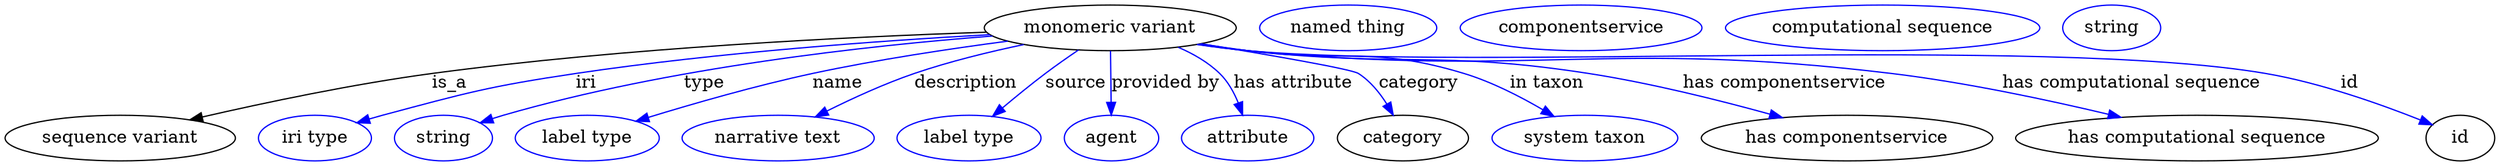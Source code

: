 digraph {
	graph [bb="0,0,1952.3,123"];
	node [label="\N"];
	"monomeric variant"	[height=0.5,
		label="monomeric variant",
		pos="868.34,105",
		width=2.7442];
	"sequence variant"	[height=0.5,
		pos="90.342,18",
		width=2.5095];
	"monomeric variant" -> "sequence variant"	[label=is_a,
		lp="349.34,61.5",
		pos="e,144.96,32.364 771.18,101.58 664.04,97.987 486.76,89.327 335.34,69 273.55,60.706 203.99,45.983 154.82,34.654"];
	iri	[color=blue,
		height=0.5,
		label="iri type",
		pos="243.34,18",
		width=1.2277];
	"monomeric variant" -> iri	[color=blue,
		label=iri,
		lp="456.34,61.5",
		pos="e,276.62,29.991 773.68,99.687 688.29,94.949 559.41,85.69 448.34,69 380.41,58.792 363.73,53.665 297.34,36 293.76,35.047 290.06,34.005 \
286.36,32.922",
		style=solid];
	type	[color=blue,
		height=0.5,
		label=string,
		pos="344.34,18",
		width=1.0652];
	"monomeric variant" -> type	[color=blue,
		label=type,
		lp="549.34,61.5",
		pos="e,372.98,30.023 775.72,98.543 678.41,91.026 521.68,73.835 391.34,36 388.44,35.156 385.45,34.227 382.46,33.251",
		style=solid];
	name	[color=blue,
		height=0.5,
		label="label type",
		pos="457.34,18",
		width=1.5707];
	"monomeric variant" -> name	[color=blue,
		label=name,
		lp="654.34,61.5",
		pos="e,495.66,31.346 787.74,94.511 742.42,88.534 684.94,79.885 634.34,69 590.11,59.485 540.63,45.188 505.25,34.315",
		style=solid];
	description	[color=blue,
		height=0.5,
		label="narrative text",
		pos="607.34,18",
		width=2.0943];
	"monomeric variant" -> description	[color=blue,
		label=description,
		lp="754.84,61.5",
		pos="e,636.61,34.76 800.38,91.822 773.26,86.119 741.96,78.471 714.34,69 690.9,60.962 665.74,49.37 645.72,39.37",
		style=solid];
	source	[color=blue,
		height=0.5,
		label="label type",
		pos="757.34,18",
		width=1.5707];
	"monomeric variant" -> source	[color=blue,
		label=source,
		lp="841.34,61.5",
		pos="e,775.89,35.223 843.37,87.544 834.98,81.836 825.65,75.288 817.34,69 806.08,60.474 794.05,50.609 783.74,41.906",
		style=solid];
	"provided by"	[color=blue,
		height=0.5,
		label=agent,
		pos="869.34,18",
		width=1.0291];
	"monomeric variant" -> "provided by"	[color=blue,
		label="provided by",
		lp="911.84,61.5",
		pos="e,869.14,36.175 868.54,86.799 868.68,75.163 868.86,59.548 869.02,46.237",
		style=solid];
	"has attribute"	[color=blue,
		height=0.5,
		label=attribute,
		pos="976.34,18",
		width=1.4443];
	"monomeric variant" -> "has attribute"	[color=blue,
		label="has attribute",
		lp="1012.3,61.5",
		pos="e,972.32,36.207 921.73,89.674 933.53,84.609 945.21,77.878 954.34,69 960.89,62.632 965.63,53.979 968.98,45.661",
		style=solid];
	category	[height=0.5,
		pos="1097.3,18",
		width=1.4263];
	"monomeric variant" -> category	[color=blue,
		label=category,
		lp="1110.8,61.5",
		pos="e,1090.1,36.05 939.79,92.507 993.23,83.696 1058,72.475 1063.3,69 1072.4,63.147 1079.6,53.974 1085.1,45.075",
		style=solid];
	"in taxon"	[color=blue,
		height=0.5,
		label="system taxon",
		pos="1239.3,18",
		width=2.022];
	"monomeric variant" -> "in taxon"	[color=blue,
		label="in taxon",
		lp="1210.3,61.5",
		pos="e,1215.6,35.111 938.48,92.314 950.75,90.425 963.41,88.575 975.34,87 1051.1,77.001 1073.3,91.517 1146.3,69 1167.7,62.423 1189.8,50.789 \
1207,40.398",
		style=solid];
	"has componentservice"	[height=0.5,
		pos="1444.3,18",
		width=3.1775];
	"monomeric variant" -> "has componentservice"	[color=blue,
		label="has componentservice",
		lp="1396.3,61.5",
		pos="e,1393.6,34.259 937.29,92.106 949.92,90.195 963.01,88.391 975.34,87 1094,73.62 1125.4,87.481 1243.3,69 1291.2,61.507 1344.3,48.072 \
1383.9,37.014",
		style=solid];
	"has computational sequence"	[height=0.5,
		pos="1719.3,18",
		width=3.9538];
	"monomeric variant" -> "has computational sequence"	[color=blue,
		label="has computational sequence",
		lp="1668.8,61.5",
		pos="e,1659.9,34.386 936.39,91.914 949.29,89.985 962.7,88.224 975.34,87 1198.9,65.34 1257.4,96.093 1480.3,69 1538.1,61.982 1602.6,48.119 \
1650,36.767",
		style=solid];
	id	[height=0.5,
		pos="1925.3,18",
		width=0.75];
	"monomeric variant" -> id	[color=blue,
		label=id,
		lp="1840.3,61.5",
		pos="e,1903.4,28.585 936.09,91.822 949.08,89.889 962.6,88.15 975.34,87 1152.2,71.03 1599.3,99.247 1774.3,69 1816.9,61.648 1863.8,44.63 \
1893.8,32.493",
		style=solid];
	"named thing_category"	[color=blue,
		height=0.5,
		label="named thing",
		pos="1054.3,105",
		width=1.9318];
	"sequence variant_has componentservice"	[color=blue,
		height=0.5,
		label=componentservice,
		pos="1236.3,105",
		width=2.6359];
	"sequence variant_has computational sequence"	[color=blue,
		height=0.5,
		label="computational sequence",
		pos="1472.3,105",
		width=3.4303];
	"sequence variant_id"	[color=blue,
		height=0.5,
		label=string,
		pos="1652.3,105",
		width=1.0652];
}

